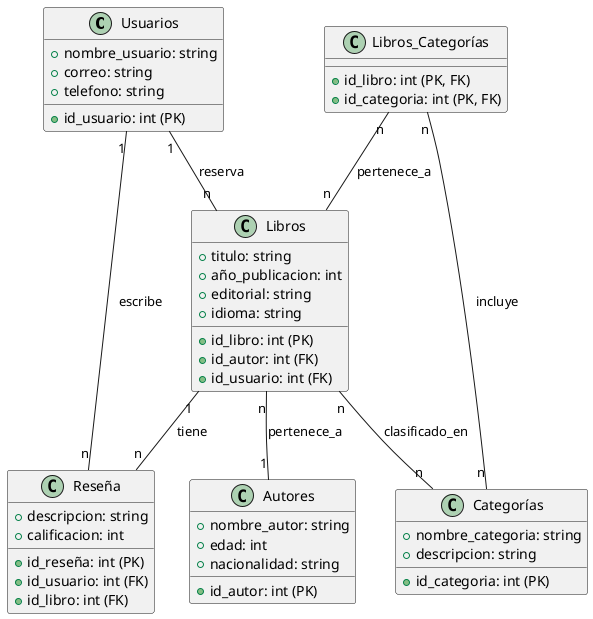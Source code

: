 @startuml = plantuml

class Usuarios {
    + id_usuario: int (PK)
    + nombre_usuario: string
    + correo: string
    + telefono: string
}

class Libros {
    + id_libro: int (PK)
    + titulo: string
    + id_autor: int (FK)
    + id_usuario: int (FK)
    + año_publicacion: int
    + editorial: string
    + idioma: string
}

class Reseña {
    + id_reseña: int (PK)
    + id_usuario: int (FK)
    + id_libro: int (FK)
    + descripcion: string
    + calificacion: int
 
}

class Autores {
    + id_autor: int (PK)
    + nombre_autor: string
    + edad: int
    + nacionalidad: string
}

class Categorías {
    + id_categoria: int (PK)
    + nombre_categoria: string
    + descripcion: string
}

class Libros_Categorías {
    + id_libro: int (PK, FK)
    + id_categoria: int (PK, FK)
}

Usuarios "1" -- "n" Reseña : escribe
Usuarios "1" -- "n" Libros : reserva
Libros "n" -- "1" Autores : pertenece_a
Libros "n" -- "n" Categorías : clasificado_en
Libros "1" -- "n" Reseña : tiene
Libros_Categorías "n" -- "n" Categorías : incluye
Libros_Categorías "n" -- "n" Libros : pertenece_a

@enduml

